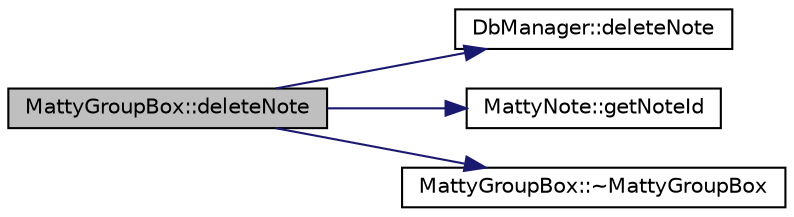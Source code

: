 digraph "MattyGroupBox::deleteNote"
{
  edge [fontname="Helvetica",fontsize="10",labelfontname="Helvetica",labelfontsize="10"];
  node [fontname="Helvetica",fontsize="10",shape=record];
  rankdir="LR";
  Node14 [label="MattyGroupBox::deleteNote",height=0.2,width=0.4,color="black", fillcolor="grey75", style="filled", fontcolor="black"];
  Node14 -> Node15 [color="midnightblue",fontsize="10",style="solid",fontname="Helvetica"];
  Node15 [label="DbManager::deleteNote",height=0.2,width=0.4,color="black", fillcolor="white", style="filled",URL="$classDbManager.html#a164849758fd05445c7af2cc04fc3569f"];
  Node14 -> Node16 [color="midnightblue",fontsize="10",style="solid",fontname="Helvetica"];
  Node16 [label="MattyNote::getNoteId",height=0.2,width=0.4,color="black", fillcolor="white", style="filled",URL="$classMattyNote.html#ad7c5837f61e4813005ae063c67b9a0f0"];
  Node14 -> Node17 [color="midnightblue",fontsize="10",style="solid",fontname="Helvetica"];
  Node17 [label="MattyGroupBox::~MattyGroupBox",height=0.2,width=0.4,color="black", fillcolor="white", style="filled",URL="$classMattyGroupBox.html#acf5f5023cf210a83e9846a35b149dd70"];
}
